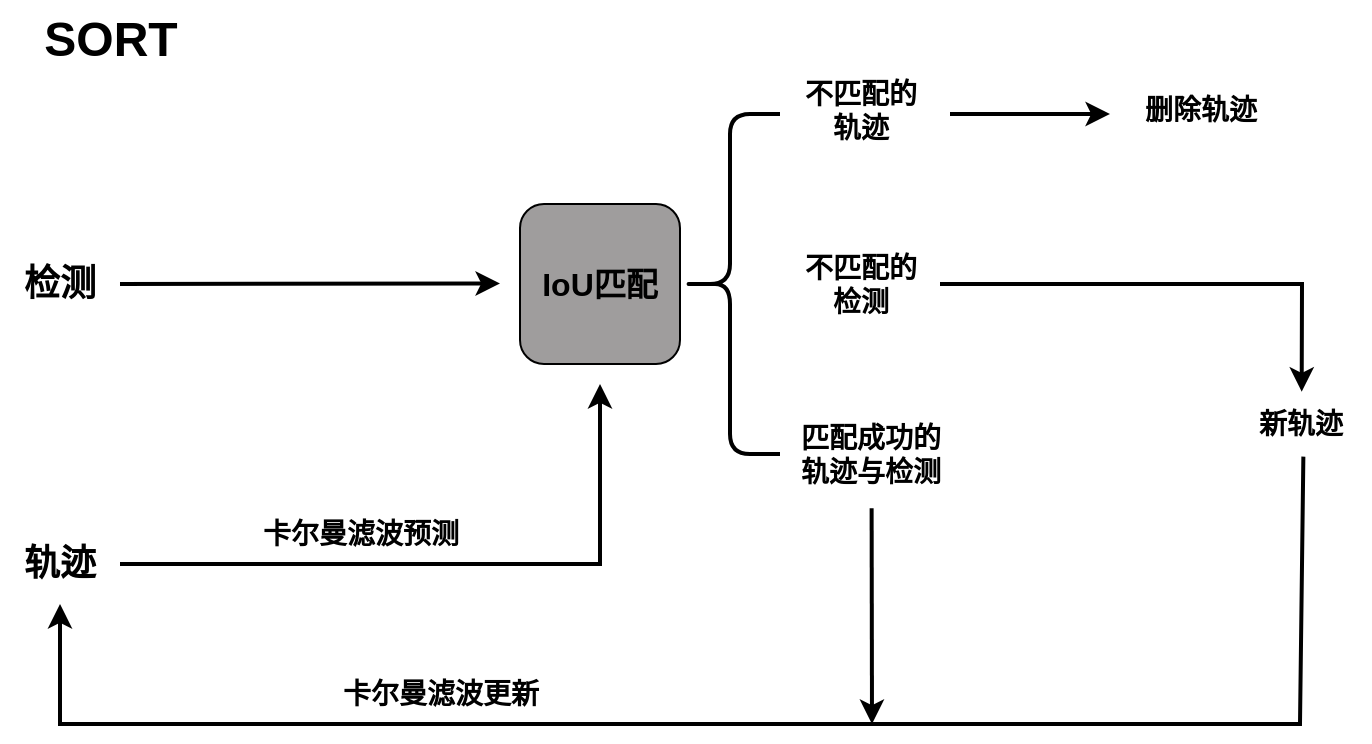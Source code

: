<mxfile version="24.4.8" type="github">
  <diagram name="第 1 页" id="ddBURdvhsTM2kqSzxGBw">
    <mxGraphModel dx="1434" dy="746" grid="1" gridSize="10" guides="1" tooltips="1" connect="1" arrows="1" fold="1" page="1" pageScale="1" pageWidth="1169" pageHeight="827" math="0" shadow="0">
      <root>
        <mxCell id="0" />
        <mxCell id="1" parent="0" />
        <mxCell id="YY3BX0df3inT73hfmHyC-1" value="&lt;font size=&quot;1&quot; style=&quot;&quot;&gt;&lt;b style=&quot;font-size: 24px;&quot;&gt;SORT&lt;/b&gt;&lt;/font&gt;" style="text;html=1;align=center;verticalAlign=middle;resizable=0;points=[];autosize=1;strokeColor=none;fillColor=none;" vertex="1" parent="1">
          <mxGeometry x="80" y="118" width="90" height="40" as="geometry" />
        </mxCell>
        <mxCell id="YY3BX0df3inT73hfmHyC-2" value="&lt;font size=&quot;1&quot; style=&quot;&quot;&gt;&lt;b style=&quot;font-size: 18px;&quot;&gt;检测&lt;/b&gt;&lt;/font&gt;" style="text;html=1;align=center;verticalAlign=middle;whiteSpace=wrap;rounded=0;" vertex="1" parent="1">
          <mxGeometry x="70" y="240" width="60" height="40" as="geometry" />
        </mxCell>
        <mxCell id="YY3BX0df3inT73hfmHyC-3" value="" style="endArrow=classic;html=1;rounded=0;strokeWidth=2;exitX=1;exitY=0.5;exitDx=0;exitDy=0;" edge="1" parent="1" source="YY3BX0df3inT73hfmHyC-2">
          <mxGeometry width="50" height="50" relative="1" as="geometry">
            <mxPoint x="240" y="259.71" as="sourcePoint" />
            <mxPoint x="320" y="259.71" as="targetPoint" />
          </mxGeometry>
        </mxCell>
        <mxCell id="YY3BX0df3inT73hfmHyC-4" value="&lt;font style=&quot;font-size: 16px;&quot;&gt;&lt;b&gt;IoU匹配&lt;/b&gt;&lt;/font&gt;" style="whiteSpace=wrap;html=1;aspect=fixed;rounded=1;fillColor=#9f9d9d;" vertex="1" parent="1">
          <mxGeometry x="330" y="220" width="80" height="80" as="geometry" />
        </mxCell>
        <mxCell id="YY3BX0df3inT73hfmHyC-5" value="" style="shape=curlyBracket;whiteSpace=wrap;html=1;rounded=1;labelPosition=left;verticalLabelPosition=middle;align=right;verticalAlign=middle;strokeWidth=2;" vertex="1" parent="1">
          <mxGeometry x="410" y="175" width="50" height="170" as="geometry" />
        </mxCell>
        <mxCell id="YY3BX0df3inT73hfmHyC-6" value="&lt;font style=&quot;font-size: 14px;&quot;&gt;&lt;b&gt;不匹配的&lt;/b&gt;&lt;/font&gt;&lt;div&gt;&lt;font style=&quot;font-size: 14px;&quot;&gt;&lt;b&gt;轨迹&lt;/b&gt;&lt;/font&gt;&lt;/div&gt;" style="text;html=1;align=center;verticalAlign=middle;resizable=0;points=[];autosize=1;strokeColor=none;fillColor=none;" vertex="1" parent="1">
          <mxGeometry x="460" y="148" width="80" height="50" as="geometry" />
        </mxCell>
        <mxCell id="YY3BX0df3inT73hfmHyC-7" value="" style="endArrow=classic;html=1;rounded=0;strokeWidth=2;" edge="1" parent="1">
          <mxGeometry width="50" height="50" relative="1" as="geometry">
            <mxPoint x="545" y="175" as="sourcePoint" />
            <mxPoint x="625" y="175" as="targetPoint" />
          </mxGeometry>
        </mxCell>
        <mxCell id="YY3BX0df3inT73hfmHyC-8" value="&lt;span style=&quot;font-size: 14px;&quot;&gt;&lt;b&gt;删除轨迹&lt;/b&gt;&lt;/span&gt;" style="text;html=1;align=center;verticalAlign=middle;resizable=0;points=[];autosize=1;strokeColor=none;fillColor=none;" vertex="1" parent="1">
          <mxGeometry x="630" y="158" width="80" height="30" as="geometry" />
        </mxCell>
        <mxCell id="YY3BX0df3inT73hfmHyC-9" value="&lt;font style=&quot;font-size: 14px;&quot;&gt;&lt;b&gt;不匹配的&lt;/b&gt;&lt;/font&gt;&lt;div&gt;&lt;span style=&quot;font-size: 14px;&quot;&gt;&lt;b&gt;检测&lt;/b&gt;&lt;/span&gt;&lt;/div&gt;" style="text;html=1;align=center;verticalAlign=middle;resizable=0;points=[];autosize=1;strokeColor=none;fillColor=none;" vertex="1" parent="1">
          <mxGeometry x="460" y="235" width="80" height="50" as="geometry" />
        </mxCell>
        <mxCell id="YY3BX0df3inT73hfmHyC-10" value="&lt;span style=&quot;font-size: 14px;&quot;&gt;&lt;b&gt;匹配成功的&lt;/b&gt;&lt;/span&gt;&lt;div&gt;&lt;span style=&quot;font-size: 14px;&quot;&gt;&lt;b&gt;轨迹与检测&lt;/b&gt;&lt;/span&gt;&lt;/div&gt;" style="text;html=1;align=center;verticalAlign=middle;resizable=0;points=[];autosize=1;strokeColor=none;fillColor=none;" vertex="1" parent="1">
          <mxGeometry x="460" y="320" width="90" height="50" as="geometry" />
        </mxCell>
        <mxCell id="YY3BX0df3inT73hfmHyC-14" value="&lt;font style=&quot;font-size: 14px;&quot;&gt;&lt;b&gt;新轨迹&lt;/b&gt;&lt;/font&gt;" style="text;html=1;align=center;verticalAlign=middle;resizable=0;points=[];autosize=1;strokeColor=none;fillColor=none;" vertex="1" parent="1">
          <mxGeometry x="685" y="315" width="70" height="30" as="geometry" />
        </mxCell>
        <mxCell id="YY3BX0df3inT73hfmHyC-15" value="" style="endArrow=classic;html=1;rounded=0;exitX=0.524;exitY=1.044;exitDx=0;exitDy=0;exitPerimeter=0;strokeWidth=2;" edge="1" parent="1" source="YY3BX0df3inT73hfmHyC-14">
          <mxGeometry width="50" height="50" relative="1" as="geometry">
            <mxPoint x="720" y="480" as="sourcePoint" />
            <mxPoint x="100" y="420" as="targetPoint" />
            <Array as="points">
              <mxPoint x="720" y="480" />
              <mxPoint x="100" y="480" />
            </Array>
          </mxGeometry>
        </mxCell>
        <mxCell id="YY3BX0df3inT73hfmHyC-16" value="" style="endArrow=classic;html=1;rounded=0;strokeWidth=2;entryX=0.512;entryY=-0.039;entryDx=0;entryDy=0;entryPerimeter=0;" edge="1" parent="1" target="YY3BX0df3inT73hfmHyC-14">
          <mxGeometry width="50" height="50" relative="1" as="geometry">
            <mxPoint x="540" y="260" as="sourcePoint" />
            <mxPoint x="590" y="210" as="targetPoint" />
            <Array as="points">
              <mxPoint x="721" y="260" />
            </Array>
          </mxGeometry>
        </mxCell>
        <mxCell id="YY3BX0df3inT73hfmHyC-19" value="&lt;span style=&quot;font-size: 18px;&quot;&gt;&lt;b&gt;轨迹&lt;/b&gt;&lt;/span&gt;" style="text;html=1;align=center;verticalAlign=middle;whiteSpace=wrap;rounded=0;" vertex="1" parent="1">
          <mxGeometry x="70" y="380" width="60" height="40" as="geometry" />
        </mxCell>
        <mxCell id="YY3BX0df3inT73hfmHyC-20" value="" style="endArrow=classic;html=1;rounded=0;exitX=0.509;exitY=1.043;exitDx=0;exitDy=0;exitPerimeter=0;strokeWidth=2;" edge="1" parent="1" source="YY3BX0df3inT73hfmHyC-10">
          <mxGeometry width="50" height="50" relative="1" as="geometry">
            <mxPoint x="410" y="440" as="sourcePoint" />
            <mxPoint x="506" y="480" as="targetPoint" />
          </mxGeometry>
        </mxCell>
        <mxCell id="YY3BX0df3inT73hfmHyC-22" value="&lt;span style=&quot;font-size: 14px;&quot;&gt;&lt;b&gt;卡尔曼滤波更新&lt;/b&gt;&lt;/span&gt;" style="text;html=1;align=center;verticalAlign=middle;resizable=0;points=[];autosize=1;strokeColor=none;fillColor=none;" vertex="1" parent="1">
          <mxGeometry x="230" y="450" width="120" height="30" as="geometry" />
        </mxCell>
        <mxCell id="YY3BX0df3inT73hfmHyC-24" value="" style="endArrow=classic;html=1;rounded=0;strokeWidth=2;exitX=1;exitY=0.5;exitDx=0;exitDy=0;" edge="1" parent="1" source="YY3BX0df3inT73hfmHyC-19">
          <mxGeometry width="50" height="50" relative="1" as="geometry">
            <mxPoint x="140" y="400" as="sourcePoint" />
            <mxPoint x="370" y="310" as="targetPoint" />
            <Array as="points">
              <mxPoint x="370" y="400" />
            </Array>
          </mxGeometry>
        </mxCell>
        <mxCell id="YY3BX0df3inT73hfmHyC-25" value="&lt;span style=&quot;font-size: 14px;&quot;&gt;&lt;b&gt;卡尔曼滤波预测&lt;/b&gt;&lt;/span&gt;" style="text;html=1;align=center;verticalAlign=middle;resizable=0;points=[];autosize=1;strokeColor=none;fillColor=none;" vertex="1" parent="1">
          <mxGeometry x="190" y="370" width="120" height="30" as="geometry" />
        </mxCell>
      </root>
    </mxGraphModel>
  </diagram>
</mxfile>
